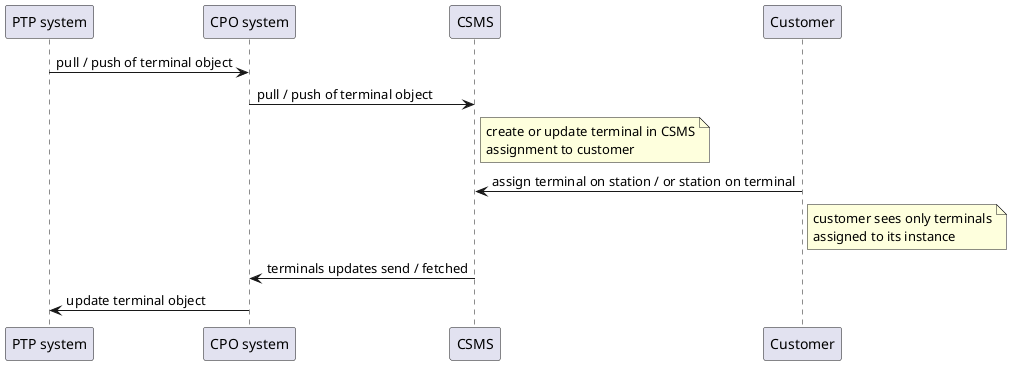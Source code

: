 @startuml
participant "PTP system" as PTP
participant "CPO system" as CPO
participant CSMS
participant Customer

PTP -> CPO : pull / push of terminal object
CPO -> CSMS : pull / push of terminal object
note right of CSMS : create or update terminal in CSMS\nassignment to customer

Customer -> CSMS : assign terminal on station / or station on terminal
note right of Customer :customer sees only terminals\nassigned to its instance

CSMS -> CPO : terminals updates send / fetched
CPO -> PTP : update terminal object
@enduml
